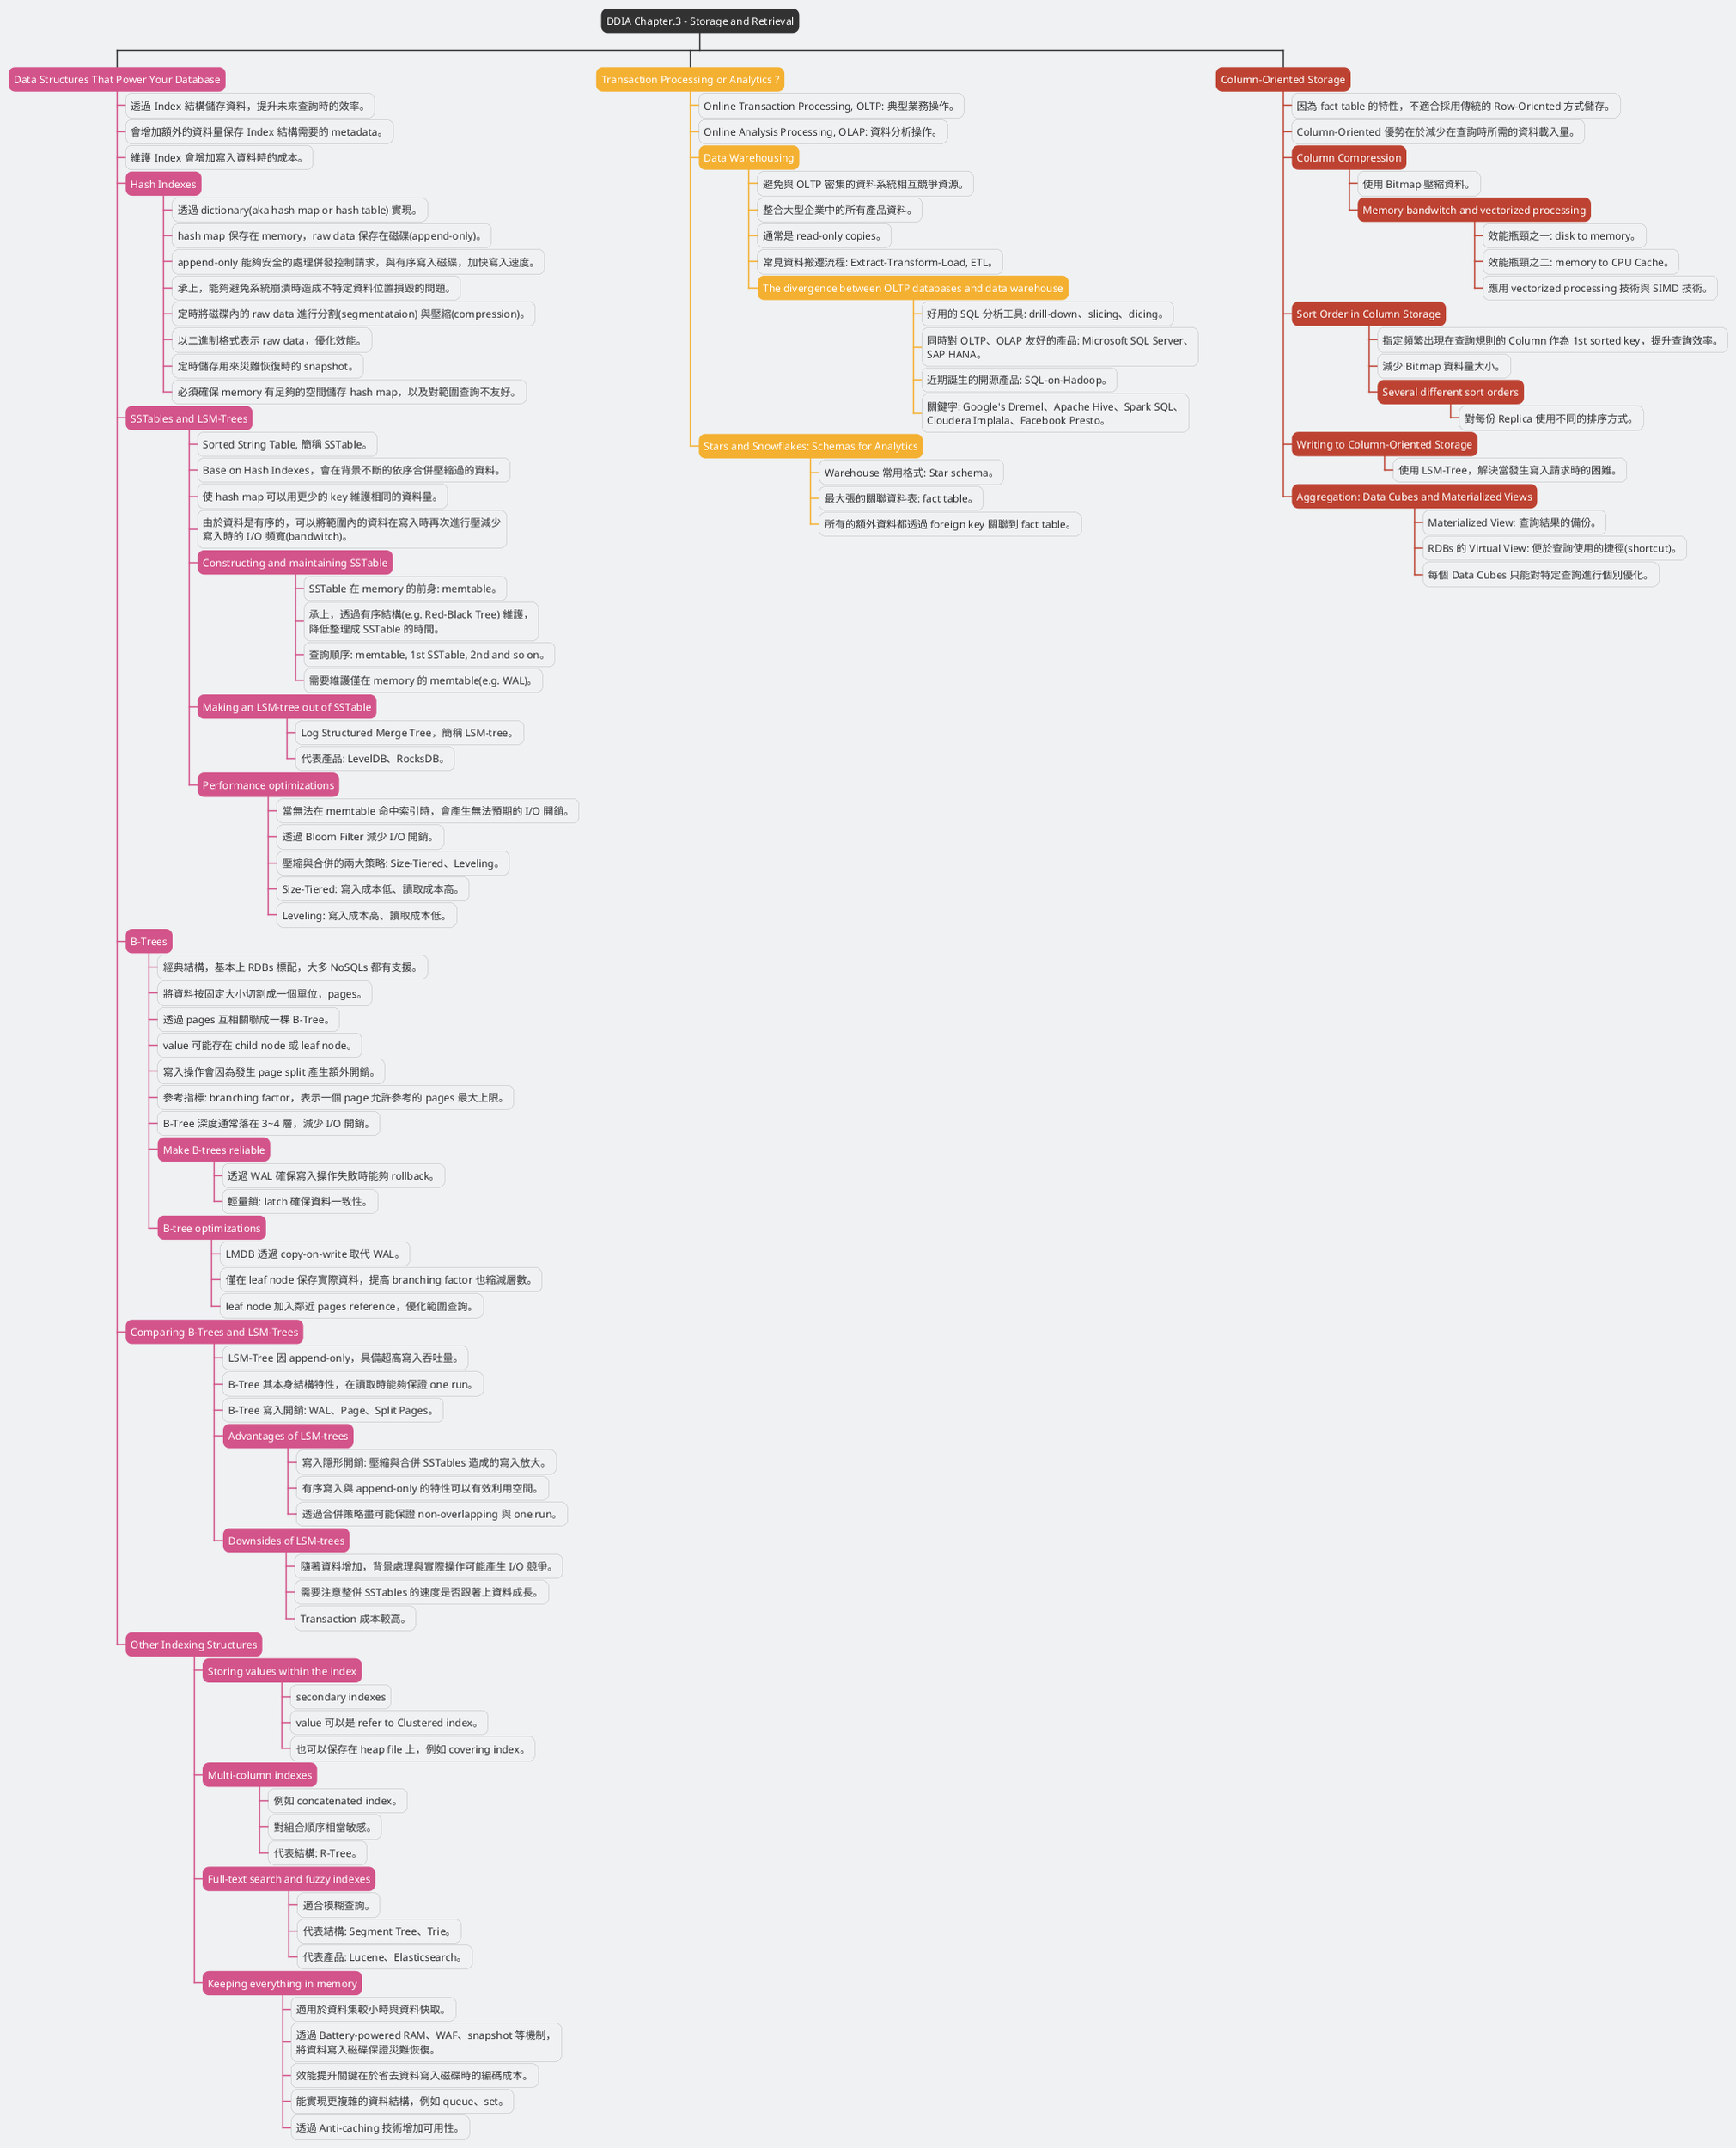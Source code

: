@startwbs ch3_wbs

skinparam Shadowing false
skinparam BackgroundColor #EFF1F3
skinparam linetype ortho

<style>
arrow {
    LineColor #323232
}
node {
    Padding 6
    Margin 2
    RoundCorner 15
    LineThickness 0.0
    BackgroundColor #EFF1F3
    FontColor #333333
}
.Type_Root {
    BackgroundColor #323232
    FontColor #FFFFFF
    LineColor #323232
}
.Type1_Node {
    BackgroundColor #D3548A
    FontColor #FFFFFF
    LineColor #D3548A
}
.Type1_LeafNode {
    RoundCorner 0
    LineThickness 1.0
    LineColor #D3548A
}
.Type2_Node {
    BackgroundColor #F4B031
    FontColor #FFFFFF
    LineColor #F4B031
}
.Type2_LeafNode {
    RoundCorner 0
    LineThickness 1.0
    LineColor #F4B031
}
.Type3_Node {
    BackgroundColor #BD4231
    FontColor #FFFFFF
    LineColor #BD4231
}
.Type3_LeafNode {
    RoundCorner 0
    LineThickness 1.0
    LineColor #BD4231
}
.Type4_Node {
    BackgroundColor #0F5E8C
    FontColor #FFFFFF
    LineColor #0F5E8C
}
.Type4_LeafNode {
    RoundCorner 0
    LineThickness 1.0
    LineColor #0F5E8C
}
.Type5_Node {
    BackgroundColor #37A7A8
    FontColor #FFFFFF
    LineColor #37A7A8
}
.Type5_LeafNode {
    RoundCorner 0
    LineThickness 1.0
    LineColor #37A7A8
}
</style>

* DDIA Chapter.3 - Storage and Retrieval<<Type_Root>>

** Data Structures That Power Your Database<<Type1_Node>>
*** 透過 Index 結構儲存資料，提升未來查詢時的效率。
*** 會增加額外的資料量保存 Index 結構需要的 metadata。
*** 維護 Index 會增加寫入資料時的成本。

*** Hash Indexes<<Type1_Node>>
**** 透過 dictionary(aka hash map or hash table) 實現。
**** hash map 保存在 memory，raw data 保存在磁碟(append-only)。
**** append-only 能夠安全的處理併發控制請求，與有序寫入磁碟，加快寫入速度。
**** 承上，能夠避免系統崩潰時造成不特定資料位置損毀的問題。
**** 定時將磁碟內的 raw data 進行分割(segmentataion) 與壓縮(compression)。
**** 以二進制格式表示 raw data，優化效能。
**** 定時儲存用來災難恢復時的 snapshot。
**** 必須確保 memory 有足夠的空間儲存 hash map，以及對範圍查詢不友好。

*** SSTables and LSM-Trees<<Type1_Node>>
**** Sorted String Table, 簡稱 SSTable。
**** Base on Hash Indexes，會在背景不斷的依序合併壓縮過的資料。
**** 使 hash map 可以用更少的 key 維護相同的資料量。
**** 由於資料是有序的，可以將範圍內的資料在寫入時再次進行壓減少\n寫入時的 I/O 頻寬(bandwitch)。

**** Constructing and maintaining SSTable<<Type1_Node>>
***** SSTable 在 memory 的前身: memtable。
***** 承上，透過有序結構(e.g. Red-Black Tree) 維護，\n降低整理成 SSTable 的時間。
***** 查詢順序: memtable, 1st SSTable, 2nd and so on。
***** 需要維護僅在 memory 的 memtable(e.g. WAL)。

**** Making an LSM-tree out of SSTable<<Type1_Node>>
***** Log Structured Merge Tree，簡稱 LSM-tree。
***** 代表產品: LevelDB、RocksDB。

**** Performance optimizations<<Type1_Node>>
***** 當無法在 memtable 命中索引時，會產生無法預期的 I/O 開銷。
***** 透過 Bloom Filter 減少 I/O 開銷。
***** 壓縮與合併的兩大策略: Size-Tiered、Leveling。
***** Size-Tiered: 寫入成本低、讀取成本高。
***** Leveling: 寫入成本高、讀取成本低。

*** B-Trees<<Type1_Node>>
**** 經典結構，基本上 RDBs 標配，大多 NoSQLs 都有支援。
**** 將資料按固定大小切割成一個單位，pages。
**** 透過 pages 互相關聯成一棵 B-Tree。
**** value 可能存在 child node 或 leaf node。
**** 寫入操作會因為發生 page split 產生額外開銷。
**** 參考指標: branching factor，表示一個 page 允許參考的 pages 最大上限。
**** B-Tree 深度通常落在 3~4 層，減少 I/O 開銷。


**** Make B-trees reliable<<Type1_Node>>
***** 透過 WAL 確保寫入操作失敗時能夠 rollback。
***** 輕量鎖: latch 確保資料一致性。

**** B-tree optimizations<<Type1_Node>>
***** LMDB 透過 copy-on-write 取代 WAL。
***** 僅在 leaf node 保存實際資料，提高 branching factor 也縮減層數。
***** leaf node 加入鄰近 pages reference，優化範圍查詢。

*** Comparing B-Trees and LSM-Trees<<Type1_Node>>
**** LSM-Tree 因 append-only，具備超高寫入吞吐量。
**** B-Tree 其本身結構特性，在讀取時能夠保證 one run。
**** B-Tree 寫入開銷: WAL、Page、Split Pages。

**** Advantages of LSM-trees<<Type1_Node>>
***** 寫入隱形開銷: 壓縮與合併 SSTables 造成的寫入放大。
***** 有序寫入與 append-only 的特性可以有效利用空間。
***** 透過合併策略盡可能保證 non-overlapping 與 one run。

**** Downsides of LSM-trees<<Type1_Node>>
***** 隨著資料增加，背景處理與實際操作可能產生 I/O 競爭。
***** 需要注意整併 SSTables 的速度是否跟著上資料成長。
***** Transaction 成本較高。

*** Other Indexing Structures<<Type1_Node>>

**** Storing values within the index<<Type1_Node>>
***** secondary indexes
***** value 可以是 refer to Clustered index。
***** 也可以保存在 heap file 上，例如 covering index。

**** Multi-column indexes<<Type1_Node>>
***** 例如 concatenated index。
***** 對組合順序相當敏感。
***** 代表結構: R-Tree。

**** Full-text search and fuzzy indexes<<Type1_Node>>
***** 適合模糊查詢。
***** 代表結構: Segment Tree、Trie。
***** 代表產品: Lucene、Elasticsearch。

**** Keeping everything in memory<<Type1_Node>>
***** 適用於資料集較小時與資料快取。
***** 透過 Battery-powered RAM、WAF、snapshot 等機制，\n將資料寫入磁碟保證災難恢復。
***** 效能提升關鍵在於省去資料寫入磁碟時的編碼成本。
***** 能實現更複雜的資料結構，例如 queue、set。
***** 透過 Anti-caching 技術增加可用性。

** Transaction Processing or Analytics ?<<Type2_Node>>
*** Online Transaction Processing, OLTP: 典型業務操作。
*** Online Analysis Processing, OLAP: 資料分析操作。

*** Data Warehousing<<Type2_Node>>
**** 避免與 OLTP 密集的資料系統相互競爭資源。
**** 整合大型企業中的所有產品資料。
**** 通常是 read-only copies。
**** 常見資料搬遷流程: Extract-Transform-Load, ETL。

**** The divergence between OLTP databases and data warehouse<<Type2_Node>>
***** 好用的 SQL 分析工具: drill-down、slicing、dicing。
***** 同時對 OLTP、OLAP 友好的產品: Microsoft SQL Server、\nSAP HANA。
***** 近期誕生的開源產品: SQL-on-Hadoop。
***** 關鍵字: Google's Dremel、Apache Hive、Spark SQL、\nCloudera Implala、Facebook Presto。

*** Stars and Snowflakes: Schemas for Analytics<<Type2_Node>>
**** Warehouse 常用格式: Star schema。
**** 最大張的關聯資料表: fact table。
**** 所有的額外資料都透過 foreign key 關聯到 fact table。

** Column-Oriented Storage<<Type3_Node>>
*** 因為 fact table 的特性，不適合採用傳統的 Row-Oriented 方式儲存。
*** Column-Oriented 優勢在於減少在查詢時所需的資料載入量。

*** Column Compression<<Type3_Node>>
**** 使用 Bitmap 壓縮資料。

**** Memory bandwitch and vectorized processing<<Type3_Node>>
***** 效能瓶頸之一: disk to memory。
***** 效能瓶頸之二: memory to CPU Cache。
***** 應用 vectorized processing 技術與 SIMD 技術。

*** Sort Order in Column Storage<<Type3_Node>>
**** 指定頻繁出現在查詢規則的 Column 作為 1st sorted key，提升查詢效率。
**** 減少 Bitmap 資料量大小。

**** Several different sort orders<<Type3_Node>>
***** 對每份 Replica 使用不同的排序方式。

*** Writing to Column-Oriented Storage<<Type3_Node>>
**** 使用 LSM-Tree，解決當發生寫入請求時的困難。

*** Aggregation: Data Cubes and Materialized Views<<Type3_Node>>
**** Materialized View: 查詢結果的備份。
**** RDBs 的 Virtual View: 便於查詢使用的捷徑(shortcut)。
**** 每個 Data Cubes 只能對特定查詢進行個別優化。

@endwbs
